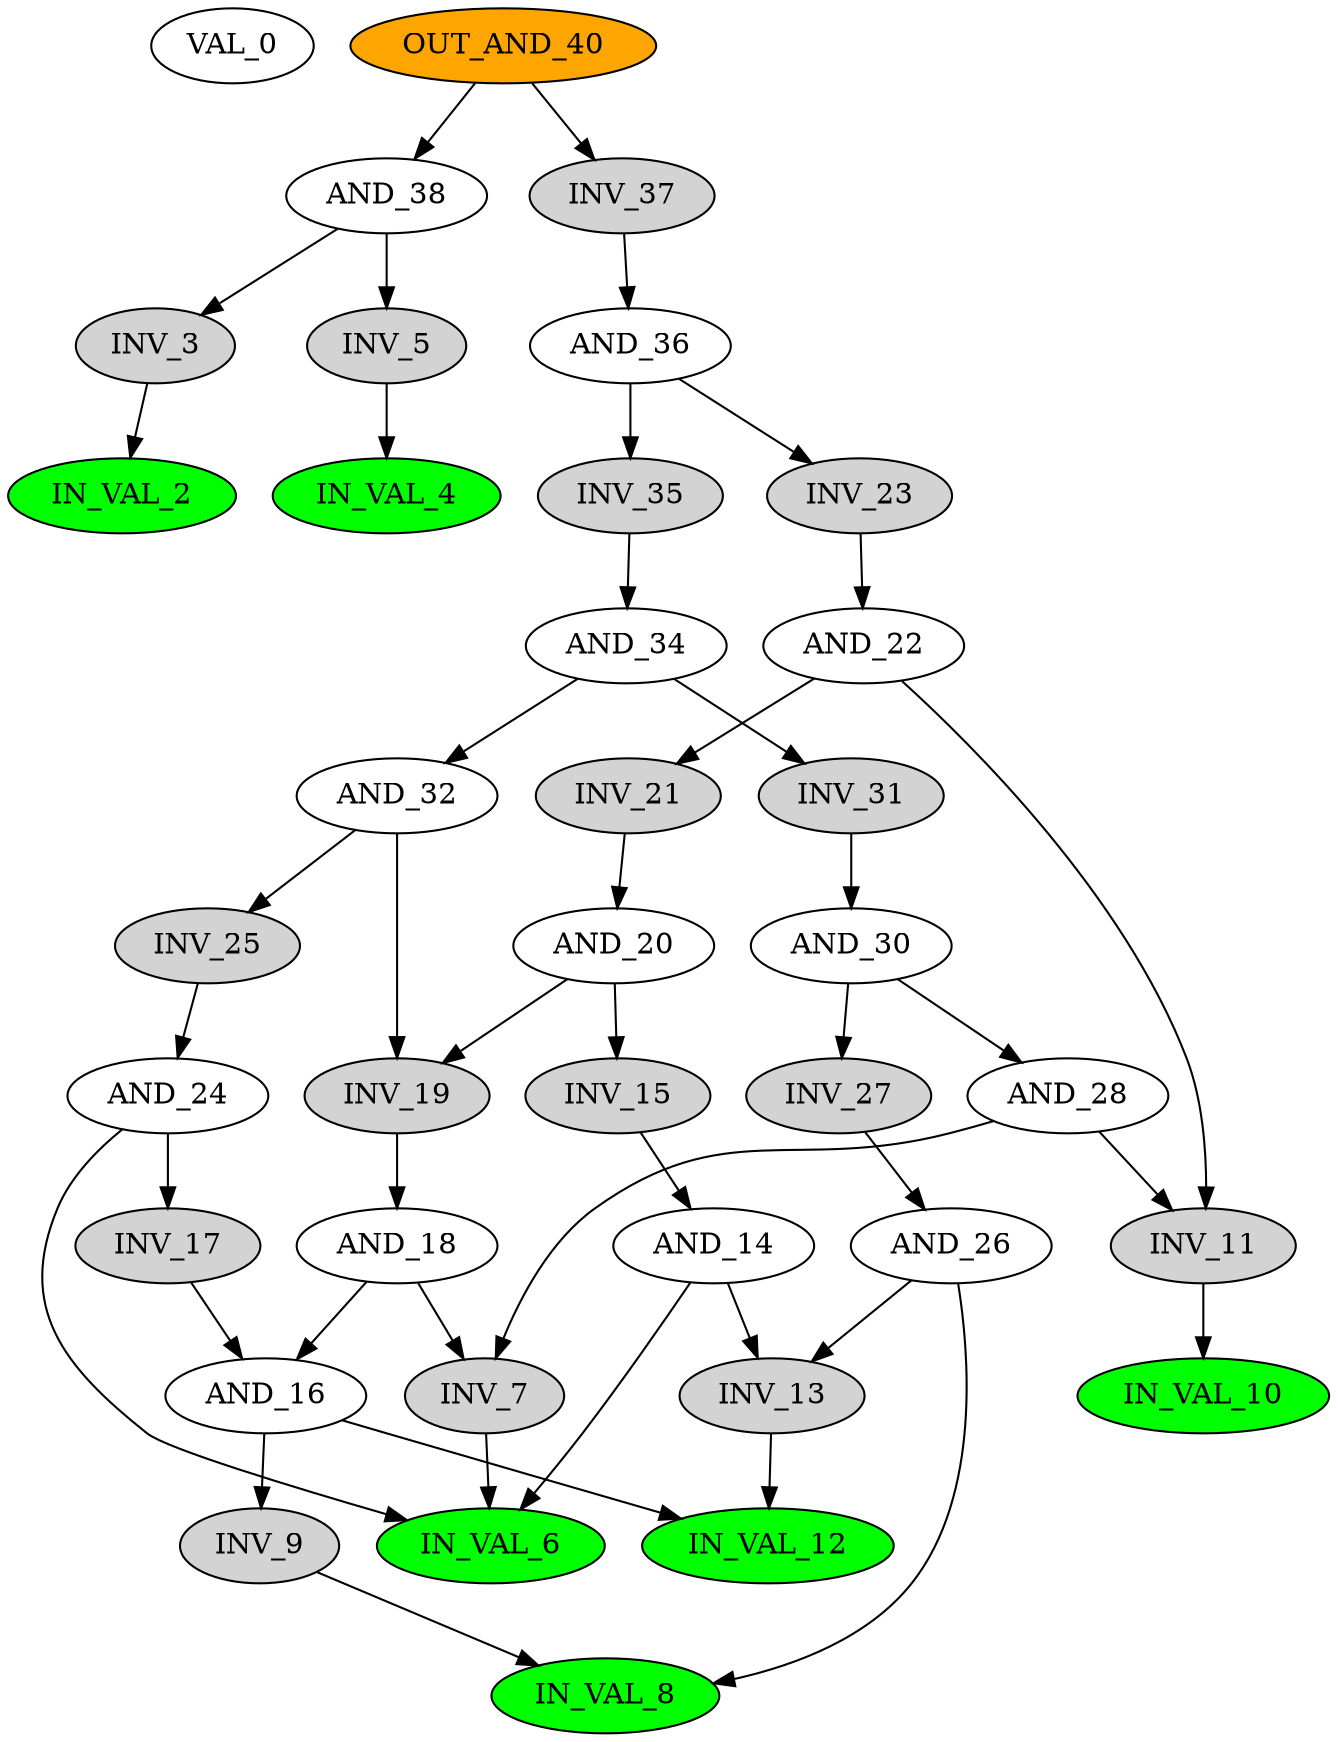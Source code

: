 strict digraph G {
  VAL_0 [ fillcolor="white" style="filled" ];
  IN_VAL_2 [ fillcolor="green" style="filled" ];
  IN_VAL_4 [ fillcolor="green" style="filled" ];
  IN_VAL_6 [ fillcolor="green" style="filled" ];
  IN_VAL_8 [ fillcolor="green" style="filled" ];
  IN_VAL_10 [ fillcolor="green" style="filled" ];
  IN_VAL_12 [ fillcolor="green" style="filled" ];
  OUT_AND_40 [ fillcolor="orange" style="filled" ];
  AND_14 [ fillcolor="white" style="filled" ];
  INV_13 [ fillcolor="lightgrey" style="filled" ];
  AND_16 [ fillcolor="white" style="filled" ];
  INV_9 [ fillcolor="lightgrey" style="filled" ];
  AND_18 [ fillcolor="white" style="filled" ];
  INV_7 [ fillcolor="lightgrey" style="filled" ];
  AND_20 [ fillcolor="white" style="filled" ];
  INV_19 [ fillcolor="lightgrey" style="filled" ];
  INV_15 [ fillcolor="lightgrey" style="filled" ];
  AND_22 [ fillcolor="white" style="filled" ];
  INV_21 [ fillcolor="lightgrey" style="filled" ];
  INV_11 [ fillcolor="lightgrey" style="filled" ];
  AND_24 [ fillcolor="white" style="filled" ];
  INV_17 [ fillcolor="lightgrey" style="filled" ];
  AND_26 [ fillcolor="white" style="filled" ];
  AND_28 [ fillcolor="white" style="filled" ];
  AND_30 [ fillcolor="white" style="filled" ];
  INV_27 [ fillcolor="lightgrey" style="filled" ];
  AND_32 [ fillcolor="white" style="filled" ];
  INV_25 [ fillcolor="lightgrey" style="filled" ];
  AND_34 [ fillcolor="white" style="filled" ];
  INV_31 [ fillcolor="lightgrey" style="filled" ];
  AND_36 [ fillcolor="white" style="filled" ];
  INV_35 [ fillcolor="lightgrey" style="filled" ];
  INV_23 [ fillcolor="lightgrey" style="filled" ];
  AND_38 [ fillcolor="white" style="filled" ];
  INV_5 [ fillcolor="lightgrey" style="filled" ];
  INV_3 [ fillcolor="lightgrey" style="filled" ];
  INV_37 [ fillcolor="lightgrey" style="filled" ];
  INV_13 -> IN_VAL_12;
  AND_14 -> INV_13;
  AND_14 -> IN_VAL_6;
  AND_16 -> IN_VAL_12;
  INV_9 -> IN_VAL_8;
  AND_16 -> INV_9;
  AND_18 -> AND_16;
  INV_7 -> IN_VAL_6;
  AND_18 -> INV_7;
  INV_19 -> AND_18;
  AND_20 -> INV_19;
  INV_15 -> AND_14;
  AND_20 -> INV_15;
  INV_21 -> AND_20;
  AND_22 -> INV_21;
  INV_11 -> IN_VAL_10;
  AND_22 -> INV_11;
  INV_17 -> AND_16;
  AND_24 -> INV_17;
  AND_24 -> IN_VAL_6;
  AND_26 -> INV_13;
  AND_26 -> IN_VAL_8;
  AND_28 -> INV_11;
  AND_28 -> INV_7;
  AND_30 -> AND_28;
  INV_27 -> AND_26;
  AND_30 -> INV_27;
  INV_25 -> AND_24;
  AND_32 -> INV_25;
  AND_32 -> INV_19;
  AND_34 -> AND_32;
  INV_31 -> AND_30;
  AND_34 -> INV_31;
  INV_35 -> AND_34;
  AND_36 -> INV_35;
  INV_23 -> AND_22;
  AND_36 -> INV_23;
  INV_5 -> IN_VAL_4;
  AND_38 -> INV_5;
  INV_3 -> IN_VAL_2;
  AND_38 -> INV_3;
  OUT_AND_40 -> AND_38;
  INV_37 -> AND_36;
  OUT_AND_40 -> INV_37;
}
